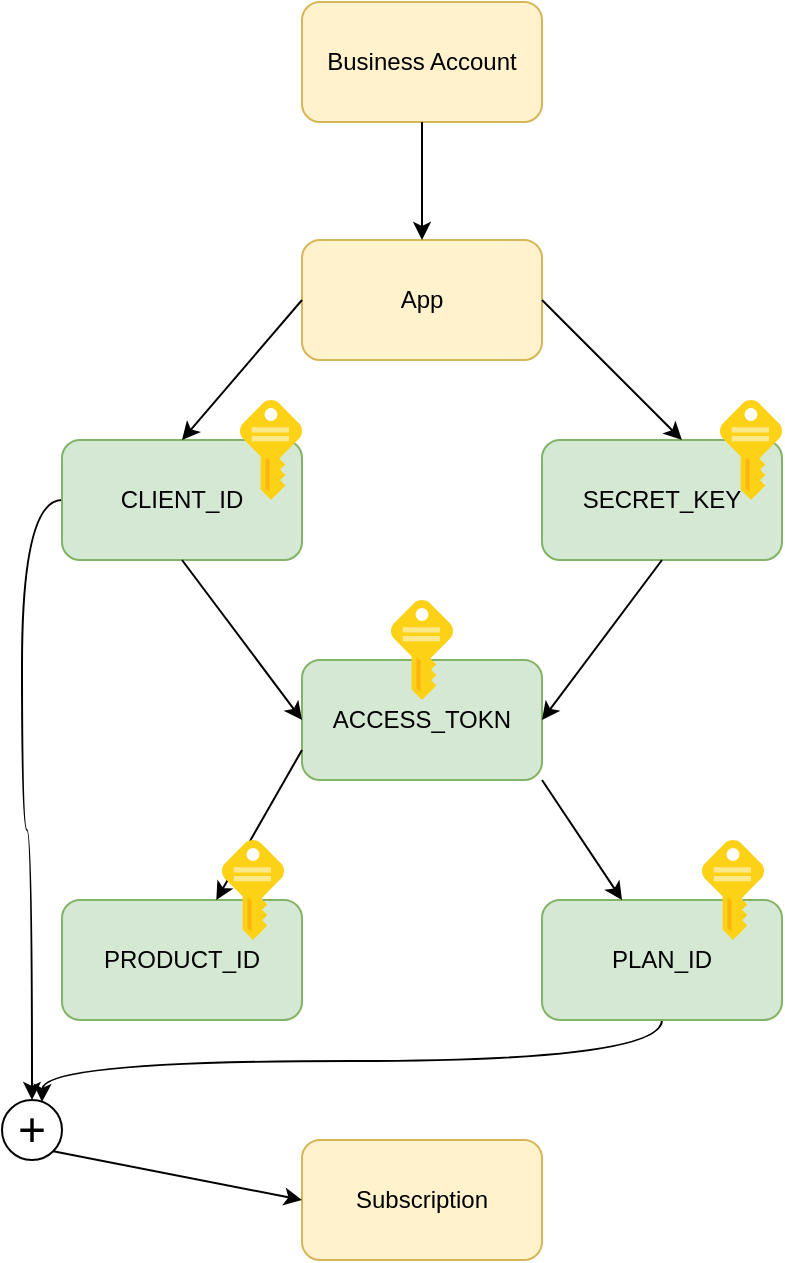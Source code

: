 <mxfile version="21.2.3" type="github">
  <diagram name="Page-1" id="l-h-STxEdBgPI0Z9pJ20">
    <mxGraphModel dx="845" dy="467" grid="1" gridSize="10" guides="1" tooltips="1" connect="1" arrows="1" fold="1" page="1" pageScale="1" pageWidth="850" pageHeight="1100" math="0" shadow="0">
      <root>
        <mxCell id="0" />
        <mxCell id="1" parent="0" />
        <mxCell id="EzyJCxARJBoEwo_0Pfos-1" value="App" style="rounded=1;whiteSpace=wrap;html=1;fillColor=#fff2cc;strokeColor=#d6b656;" vertex="1" parent="1">
          <mxGeometry x="320" y="160" width="120" height="60" as="geometry" />
        </mxCell>
        <mxCell id="EzyJCxARJBoEwo_0Pfos-2" value="SECRET_KEY" style="rounded=1;whiteSpace=wrap;html=1;fillColor=#d5e8d4;strokeColor=#82b366;" vertex="1" parent="1">
          <mxGeometry x="440" y="260" width="120" height="60" as="geometry" />
        </mxCell>
        <mxCell id="EzyJCxARJBoEwo_0Pfos-26" style="edgeStyle=orthogonalEdgeStyle;curved=1;rounded=0;orthogonalLoop=1;jettySize=auto;html=1;exitX=0;exitY=0.5;exitDx=0;exitDy=0;" edge="1" parent="1" source="EzyJCxARJBoEwo_0Pfos-3" target="EzyJCxARJBoEwo_0Pfos-28">
          <mxGeometry relative="1" as="geometry">
            <mxPoint x="170" y="590" as="targetPoint" />
          </mxGeometry>
        </mxCell>
        <mxCell id="EzyJCxARJBoEwo_0Pfos-3" value="CLIENT_ID" style="rounded=1;whiteSpace=wrap;html=1;fillColor=#d5e8d4;strokeColor=#82b366;" vertex="1" parent="1">
          <mxGeometry x="200" y="260" width="120" height="60" as="geometry" />
        </mxCell>
        <mxCell id="EzyJCxARJBoEwo_0Pfos-4" value="PRODUCT_ID" style="rounded=1;whiteSpace=wrap;html=1;fillColor=#d5e8d4;strokeColor=#82b366;" vertex="1" parent="1">
          <mxGeometry x="200" y="490" width="120" height="60" as="geometry" />
        </mxCell>
        <mxCell id="EzyJCxARJBoEwo_0Pfos-5" value="ACCESS_TOKN" style="rounded=1;whiteSpace=wrap;html=1;fillColor=#d5e8d4;strokeColor=#82b366;" vertex="1" parent="1">
          <mxGeometry x="320" y="370" width="120" height="60" as="geometry" />
        </mxCell>
        <mxCell id="EzyJCxARJBoEwo_0Pfos-27" style="edgeStyle=orthogonalEdgeStyle;curved=1;rounded=0;orthogonalLoop=1;jettySize=auto;html=1;exitX=0.5;exitY=1;exitDx=0;exitDy=0;" edge="1" parent="1" source="EzyJCxARJBoEwo_0Pfos-6">
          <mxGeometry relative="1" as="geometry">
            <mxPoint x="190" y="591" as="targetPoint" />
          </mxGeometry>
        </mxCell>
        <mxCell id="EzyJCxARJBoEwo_0Pfos-6" value="PLAN_ID" style="rounded=1;whiteSpace=wrap;html=1;fillColor=#d5e8d4;strokeColor=#82b366;" vertex="1" parent="1">
          <mxGeometry x="440" y="490" width="120" height="60" as="geometry" />
        </mxCell>
        <mxCell id="EzyJCxARJBoEwo_0Pfos-7" value="Business Account" style="rounded=1;whiteSpace=wrap;html=1;fillColor=#fff2cc;strokeColor=#d6b656;" vertex="1" parent="1">
          <mxGeometry x="320" y="41" width="120" height="60" as="geometry" />
        </mxCell>
        <mxCell id="EzyJCxARJBoEwo_0Pfos-10" value="" style="endArrow=classic;html=1;rounded=0;exitX=0.5;exitY=1;exitDx=0;exitDy=0;entryX=0.5;entryY=0;entryDx=0;entryDy=0;" edge="1" parent="1" source="EzyJCxARJBoEwo_0Pfos-7" target="EzyJCxARJBoEwo_0Pfos-1">
          <mxGeometry width="50" height="50" relative="1" as="geometry">
            <mxPoint x="400" y="280" as="sourcePoint" />
            <mxPoint x="450" y="230" as="targetPoint" />
          </mxGeometry>
        </mxCell>
        <mxCell id="EzyJCxARJBoEwo_0Pfos-14" value="" style="endArrow=classic;html=1;rounded=0;exitX=0;exitY=0.5;exitDx=0;exitDy=0;entryX=0.5;entryY=0;entryDx=0;entryDy=0;" edge="1" parent="1" source="EzyJCxARJBoEwo_0Pfos-1" target="EzyJCxARJBoEwo_0Pfos-3">
          <mxGeometry width="50" height="50" relative="1" as="geometry">
            <mxPoint x="400" y="280" as="sourcePoint" />
            <mxPoint x="450" y="230" as="targetPoint" />
          </mxGeometry>
        </mxCell>
        <mxCell id="EzyJCxARJBoEwo_0Pfos-16" value="" style="endArrow=classic;html=1;rounded=0;exitX=1;exitY=0.5;exitDx=0;exitDy=0;entryX=0.583;entryY=0;entryDx=0;entryDy=0;entryPerimeter=0;" edge="1" parent="1" source="EzyJCxARJBoEwo_0Pfos-1" target="EzyJCxARJBoEwo_0Pfos-2">
          <mxGeometry width="50" height="50" relative="1" as="geometry">
            <mxPoint x="400" y="280" as="sourcePoint" />
            <mxPoint x="450" y="230" as="targetPoint" />
          </mxGeometry>
        </mxCell>
        <mxCell id="EzyJCxARJBoEwo_0Pfos-18" value="" style="endArrow=classic;html=1;rounded=0;exitX=0.5;exitY=1;exitDx=0;exitDy=0;entryX=0;entryY=0.5;entryDx=0;entryDy=0;" edge="1" parent="1" source="EzyJCxARJBoEwo_0Pfos-3" target="EzyJCxARJBoEwo_0Pfos-5">
          <mxGeometry width="50" height="50" relative="1" as="geometry">
            <mxPoint x="250" y="400" as="sourcePoint" />
            <mxPoint x="300" y="350" as="targetPoint" />
          </mxGeometry>
        </mxCell>
        <mxCell id="EzyJCxARJBoEwo_0Pfos-19" value="" style="endArrow=classic;html=1;rounded=0;exitX=0.5;exitY=1;exitDx=0;exitDy=0;entryX=1;entryY=0.5;entryDx=0;entryDy=0;" edge="1" parent="1" source="EzyJCxARJBoEwo_0Pfos-2" target="EzyJCxARJBoEwo_0Pfos-5">
          <mxGeometry width="50" height="50" relative="1" as="geometry">
            <mxPoint x="400" y="280" as="sourcePoint" />
            <mxPoint x="450" y="230" as="targetPoint" />
          </mxGeometry>
        </mxCell>
        <mxCell id="EzyJCxARJBoEwo_0Pfos-20" value="" style="endArrow=classic;html=1;rounded=0;exitX=1;exitY=1;exitDx=0;exitDy=0;" edge="1" parent="1" source="EzyJCxARJBoEwo_0Pfos-5" target="EzyJCxARJBoEwo_0Pfos-6">
          <mxGeometry width="50" height="50" relative="1" as="geometry">
            <mxPoint x="400" y="480" as="sourcePoint" />
            <mxPoint x="490" y="470" as="targetPoint" />
          </mxGeometry>
        </mxCell>
        <mxCell id="EzyJCxARJBoEwo_0Pfos-21" value="" style="endArrow=classic;html=1;rounded=0;exitX=0;exitY=0.75;exitDx=0;exitDy=0;" edge="1" parent="1" source="EzyJCxARJBoEwo_0Pfos-5" target="EzyJCxARJBoEwo_0Pfos-4">
          <mxGeometry width="50" height="50" relative="1" as="geometry">
            <mxPoint x="400" y="480" as="sourcePoint" />
            <mxPoint x="450" y="430" as="targetPoint" />
          </mxGeometry>
        </mxCell>
        <mxCell id="EzyJCxARJBoEwo_0Pfos-24" value="Subscription" style="rounded=1;whiteSpace=wrap;html=1;fillColor=#fff2cc;strokeColor=#d6b656;" vertex="1" parent="1">
          <mxGeometry x="320" y="610" width="120" height="60" as="geometry" />
        </mxCell>
        <mxCell id="EzyJCxARJBoEwo_0Pfos-28" value="&lt;font style=&quot;font-size: 24px;&quot;&gt;+&lt;/font&gt;" style="ellipse;whiteSpace=wrap;html=1;aspect=fixed;" vertex="1" parent="1">
          <mxGeometry x="170" y="590" width="30" height="30" as="geometry" />
        </mxCell>
        <mxCell id="EzyJCxARJBoEwo_0Pfos-29" value="" style="endArrow=classic;html=1;rounded=0;curved=1;exitX=1;exitY=1;exitDx=0;exitDy=0;entryX=0;entryY=0.5;entryDx=0;entryDy=0;" edge="1" parent="1" source="EzyJCxARJBoEwo_0Pfos-28" target="EzyJCxARJBoEwo_0Pfos-24">
          <mxGeometry width="50" height="50" relative="1" as="geometry">
            <mxPoint x="400" y="650" as="sourcePoint" />
            <mxPoint x="450" y="600" as="targetPoint" />
          </mxGeometry>
        </mxCell>
        <mxCell id="EzyJCxARJBoEwo_0Pfos-31" value="" style="image;sketch=0;aspect=fixed;html=1;points=[];align=center;fontSize=12;image=img/lib/mscae/Key.svg;" vertex="1" parent="1">
          <mxGeometry x="289" y="240" width="31" height="50" as="geometry" />
        </mxCell>
        <mxCell id="EzyJCxARJBoEwo_0Pfos-32" value="" style="image;sketch=0;aspect=fixed;html=1;points=[];align=center;fontSize=12;image=img/lib/mscae/Key.svg;" vertex="1" parent="1">
          <mxGeometry x="529" y="240" width="31" height="50" as="geometry" />
        </mxCell>
        <mxCell id="EzyJCxARJBoEwo_0Pfos-33" value="" style="image;sketch=0;aspect=fixed;html=1;points=[];align=center;fontSize=12;image=img/lib/mscae/Key.svg;" vertex="1" parent="1">
          <mxGeometry x="520" y="460" width="31" height="50" as="geometry" />
        </mxCell>
        <mxCell id="EzyJCxARJBoEwo_0Pfos-34" value="" style="image;sketch=0;aspect=fixed;html=1;points=[];align=center;fontSize=12;image=img/lib/mscae/Key.svg;" vertex="1" parent="1">
          <mxGeometry x="280" y="460" width="31" height="50" as="geometry" />
        </mxCell>
        <mxCell id="EzyJCxARJBoEwo_0Pfos-36" value="" style="image;sketch=0;aspect=fixed;html=1;points=[];align=center;fontSize=12;image=img/lib/mscae/Key.svg;" vertex="1" parent="1">
          <mxGeometry x="364.5" y="340" width="31" height="50" as="geometry" />
        </mxCell>
      </root>
    </mxGraphModel>
  </diagram>
</mxfile>
